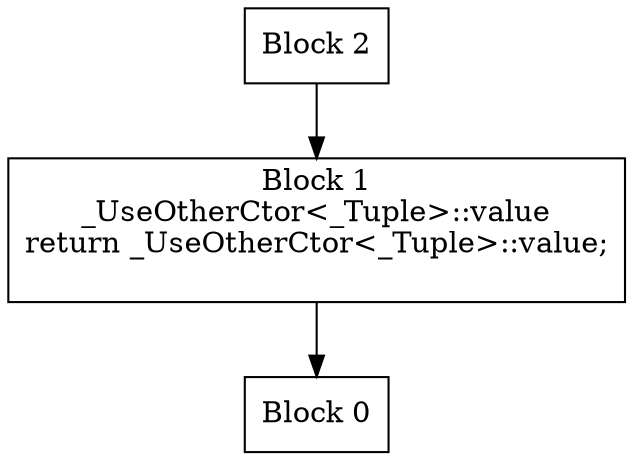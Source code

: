 digraph CFG {
  node [shape=box];
  0 [label="Block 0\n"];
  1 [label="Block 1\n_UseOtherCtor<_Tuple>::value\nreturn _UseOtherCtor<_Tuple>::value;
\n"];
  2 [label="Block 2\n"];
  1 -> 0;
  2 -> 1;
}
